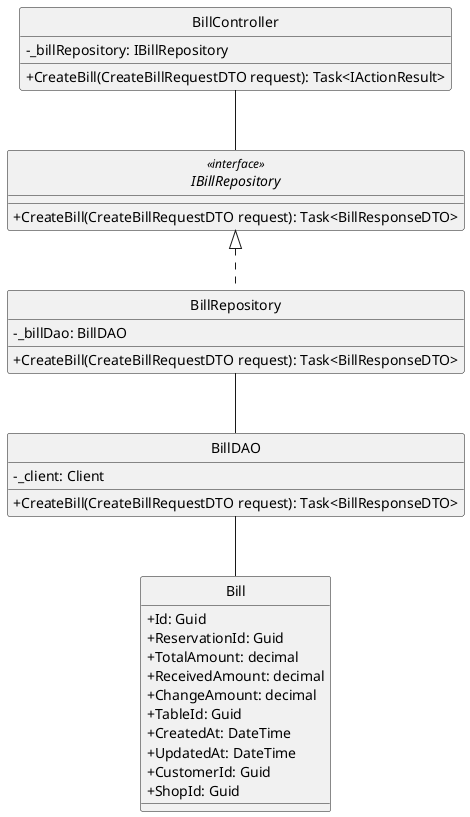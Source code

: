 @startuml
hide circle
skinparam classAttributeIconSize 0

class BillController {
    - _billRepository: IBillRepository
    + CreateBill(CreateBillRequestDTO request): Task<IActionResult>
}

interface IBillRepository<<interface>> {
    + CreateBill(CreateBillRequestDTO request): Task<BillResponseDTO>
}

class BillRepository {
    - _billDao: BillDAO
    + CreateBill(CreateBillRequestDTO request): Task<BillResponseDTO>
}

class BillDAO {
    - _client: Client
    + CreateBill(CreateBillRequestDTO request): Task<BillResponseDTO>
}

class Bill {
    + Id: Guid
    + ReservationId: Guid
    + TotalAmount: decimal
    + ReceivedAmount: decimal
    + ChangeAmount: decimal
    + TableId: Guid
    + CreatedAt: DateTime
    + UpdatedAt: DateTime
    + CustomerId: Guid
    + ShopId: Guid
}

BillController -- IBillRepository
IBillRepository <|.. BillRepository
BillRepository -- BillDAO
BillDAO -- Bill

@enduml
